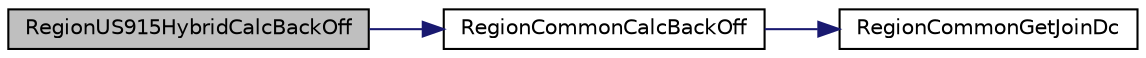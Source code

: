 digraph "RegionUS915HybridCalcBackOff"
{
  edge [fontname="Helvetica",fontsize="10",labelfontname="Helvetica",labelfontsize="10"];
  node [fontname="Helvetica",fontsize="10",shape=record];
  rankdir="LR";
  Node14 [label="RegionUS915HybridCalcBackOff",height=0.2,width=0.4,color="black", fillcolor="grey75", style="filled", fontcolor="black"];
  Node14 -> Node15 [color="midnightblue",fontsize="10",style="solid",fontname="Helvetica"];
  Node15 [label="RegionCommonCalcBackOff",height=0.2,width=0.4,color="black", fillcolor="white", style="filled",URL="$group___r_e_g_i_o_n_c_o_m_m_o_n.html#gae2b1dfba27c79f605048f2d9869dc57d",tooltip="Calculates the duty cycle for the current band. "];
  Node15 -> Node16 [color="midnightblue",fontsize="10",style="solid",fontname="Helvetica"];
  Node16 [label="RegionCommonGetJoinDc",height=0.2,width=0.4,color="black", fillcolor="white", style="filled",URL="$group___r_e_g_i_o_n_c_o_m_m_o_n.html#ga672466fcf1aedaaf075cdabf49bc0c28",tooltip="Calculates the join duty cycle. This is a generic function and valid for all regions. "];
}
